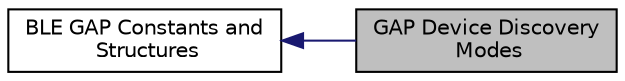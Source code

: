 digraph "GAP Device Discovery Modes"
{
  edge [fontname="Helvetica",fontsize="10",labelfontname="Helvetica",labelfontsize="10"];
  node [fontname="Helvetica",fontsize="10",shape=record];
  rankdir=LR;
  Node0 [label="GAP Device Discovery\l Modes",height=0.2,width=0.4,color="black", fillcolor="grey75", style="filled" fontcolor="black"];
  Node1 [label="BLE GAP Constants and\l Structures",height=0.2,width=0.4,color="black", fillcolor="white", style="filled",URL="$group___b_l_e___g_a_p___d_e_f_i_n_e_s.html"];
  Node1->Node0 [shape=plaintext, color="midnightblue", dir="back", style="solid"];
}
